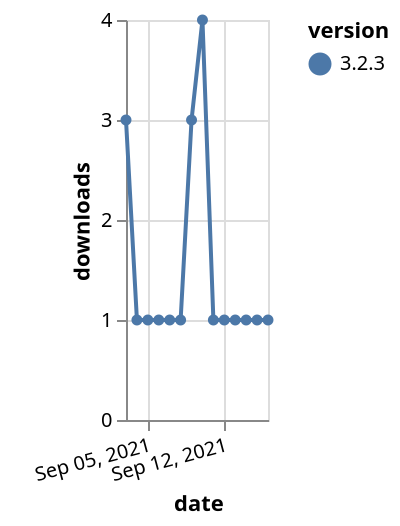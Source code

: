 {"$schema": "https://vega.github.io/schema/vega-lite/v5.json", "description": "A simple bar chart with embedded data.", "data": {"values": [{"date": "2021-09-03", "total": 533, "delta": 3, "version": "3.2.3"}, {"date": "2021-09-04", "total": 534, "delta": 1, "version": "3.2.3"}, {"date": "2021-09-05", "total": 535, "delta": 1, "version": "3.2.3"}, {"date": "2021-09-06", "total": 536, "delta": 1, "version": "3.2.3"}, {"date": "2021-09-07", "total": 537, "delta": 1, "version": "3.2.3"}, {"date": "2021-09-08", "total": 538, "delta": 1, "version": "3.2.3"}, {"date": "2021-09-09", "total": 541, "delta": 3, "version": "3.2.3"}, {"date": "2021-09-10", "total": 545, "delta": 4, "version": "3.2.3"}, {"date": "2021-09-11", "total": 546, "delta": 1, "version": "3.2.3"}, {"date": "2021-09-12", "total": 547, "delta": 1, "version": "3.2.3"}, {"date": "2021-09-13", "total": 548, "delta": 1, "version": "3.2.3"}, {"date": "2021-09-14", "total": 549, "delta": 1, "version": "3.2.3"}, {"date": "2021-09-15", "total": 550, "delta": 1, "version": "3.2.3"}, {"date": "2021-09-16", "total": 551, "delta": 1, "version": "3.2.3"}]}, "width": "container", "mark": {"type": "line", "point": {"filled": true}}, "encoding": {"x": {"field": "date", "type": "temporal", "timeUnit": "yearmonthdate", "title": "date", "axis": {"labelAngle": -15}}, "y": {"field": "delta", "type": "quantitative", "title": "downloads"}, "color": {"field": "version", "type": "nominal"}, "tooltip": {"field": "delta"}}}